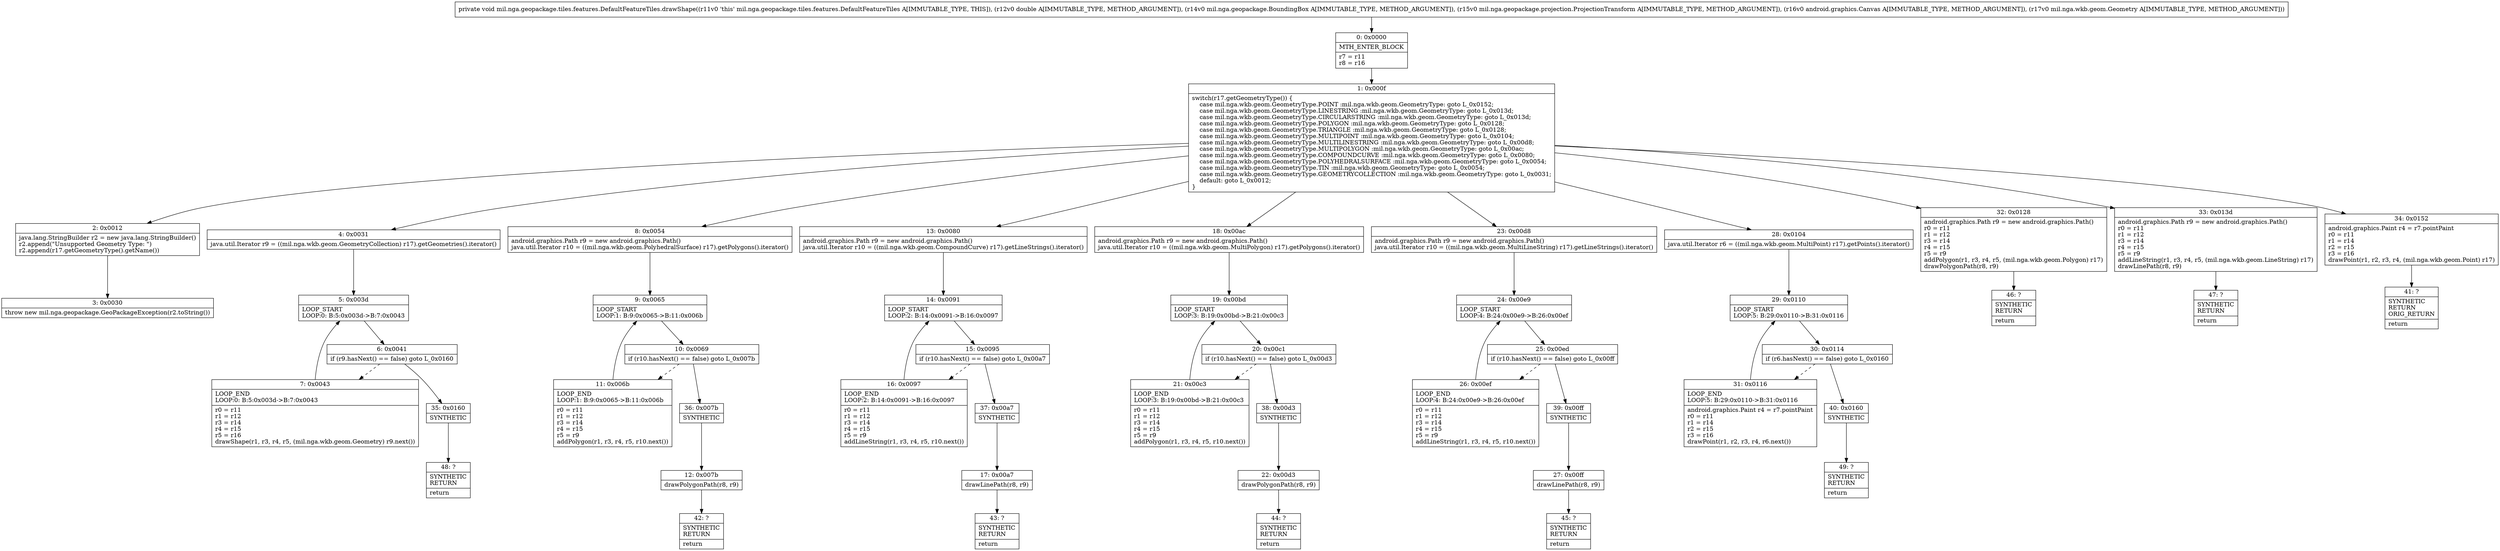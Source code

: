 digraph "CFG formil.nga.geopackage.tiles.features.DefaultFeatureTiles.drawShape(DLmil\/nga\/geopackage\/BoundingBox;Lmil\/nga\/geopackage\/projection\/ProjectionTransform;Landroid\/graphics\/Canvas;Lmil\/nga\/wkb\/geom\/Geometry;)V" {
Node_0 [shape=record,label="{0\:\ 0x0000|MTH_ENTER_BLOCK\l|r7 = r11\lr8 = r16\l}"];
Node_1 [shape=record,label="{1\:\ 0x000f|switch(r17.getGeometryType()) \{\l    case mil.nga.wkb.geom.GeometryType.POINT :mil.nga.wkb.geom.GeometryType: goto L_0x0152;\l    case mil.nga.wkb.geom.GeometryType.LINESTRING :mil.nga.wkb.geom.GeometryType: goto L_0x013d;\l    case mil.nga.wkb.geom.GeometryType.CIRCULARSTRING :mil.nga.wkb.geom.GeometryType: goto L_0x013d;\l    case mil.nga.wkb.geom.GeometryType.POLYGON :mil.nga.wkb.geom.GeometryType: goto L_0x0128;\l    case mil.nga.wkb.geom.GeometryType.TRIANGLE :mil.nga.wkb.geom.GeometryType: goto L_0x0128;\l    case mil.nga.wkb.geom.GeometryType.MULTIPOINT :mil.nga.wkb.geom.GeometryType: goto L_0x0104;\l    case mil.nga.wkb.geom.GeometryType.MULTILINESTRING :mil.nga.wkb.geom.GeometryType: goto L_0x00d8;\l    case mil.nga.wkb.geom.GeometryType.MULTIPOLYGON :mil.nga.wkb.geom.GeometryType: goto L_0x00ac;\l    case mil.nga.wkb.geom.GeometryType.COMPOUNDCURVE :mil.nga.wkb.geom.GeometryType: goto L_0x0080;\l    case mil.nga.wkb.geom.GeometryType.POLYHEDRALSURFACE :mil.nga.wkb.geom.GeometryType: goto L_0x0054;\l    case mil.nga.wkb.geom.GeometryType.TIN :mil.nga.wkb.geom.GeometryType: goto L_0x0054;\l    case mil.nga.wkb.geom.GeometryType.GEOMETRYCOLLECTION :mil.nga.wkb.geom.GeometryType: goto L_0x0031;\l    default: goto L_0x0012;\l\}\l}"];
Node_2 [shape=record,label="{2\:\ 0x0012|java.lang.StringBuilder r2 = new java.lang.StringBuilder()\lr2.append(\"Unsupported Geometry Type: \")\lr2.append(r17.getGeometryType().getName())\l}"];
Node_3 [shape=record,label="{3\:\ 0x0030|throw new mil.nga.geopackage.GeoPackageException(r2.toString())\l}"];
Node_4 [shape=record,label="{4\:\ 0x0031|java.util.Iterator r9 = ((mil.nga.wkb.geom.GeometryCollection) r17).getGeometries().iterator()\l}"];
Node_5 [shape=record,label="{5\:\ 0x003d|LOOP_START\lLOOP:0: B:5:0x003d\-\>B:7:0x0043\l}"];
Node_6 [shape=record,label="{6\:\ 0x0041|if (r9.hasNext() == false) goto L_0x0160\l}"];
Node_7 [shape=record,label="{7\:\ 0x0043|LOOP_END\lLOOP:0: B:5:0x003d\-\>B:7:0x0043\l|r0 = r11\lr1 = r12\lr3 = r14\lr4 = r15\lr5 = r16\ldrawShape(r1, r3, r4, r5, (mil.nga.wkb.geom.Geometry) r9.next())\l}"];
Node_8 [shape=record,label="{8\:\ 0x0054|android.graphics.Path r9 = new android.graphics.Path()\ljava.util.Iterator r10 = ((mil.nga.wkb.geom.PolyhedralSurface) r17).getPolygons().iterator()\l}"];
Node_9 [shape=record,label="{9\:\ 0x0065|LOOP_START\lLOOP:1: B:9:0x0065\-\>B:11:0x006b\l}"];
Node_10 [shape=record,label="{10\:\ 0x0069|if (r10.hasNext() == false) goto L_0x007b\l}"];
Node_11 [shape=record,label="{11\:\ 0x006b|LOOP_END\lLOOP:1: B:9:0x0065\-\>B:11:0x006b\l|r0 = r11\lr1 = r12\lr3 = r14\lr4 = r15\lr5 = r9\laddPolygon(r1, r3, r4, r5, r10.next())\l}"];
Node_12 [shape=record,label="{12\:\ 0x007b|drawPolygonPath(r8, r9)\l}"];
Node_13 [shape=record,label="{13\:\ 0x0080|android.graphics.Path r9 = new android.graphics.Path()\ljava.util.Iterator r10 = ((mil.nga.wkb.geom.CompoundCurve) r17).getLineStrings().iterator()\l}"];
Node_14 [shape=record,label="{14\:\ 0x0091|LOOP_START\lLOOP:2: B:14:0x0091\-\>B:16:0x0097\l}"];
Node_15 [shape=record,label="{15\:\ 0x0095|if (r10.hasNext() == false) goto L_0x00a7\l}"];
Node_16 [shape=record,label="{16\:\ 0x0097|LOOP_END\lLOOP:2: B:14:0x0091\-\>B:16:0x0097\l|r0 = r11\lr1 = r12\lr3 = r14\lr4 = r15\lr5 = r9\laddLineString(r1, r3, r4, r5, r10.next())\l}"];
Node_17 [shape=record,label="{17\:\ 0x00a7|drawLinePath(r8, r9)\l}"];
Node_18 [shape=record,label="{18\:\ 0x00ac|android.graphics.Path r9 = new android.graphics.Path()\ljava.util.Iterator r10 = ((mil.nga.wkb.geom.MultiPolygon) r17).getPolygons().iterator()\l}"];
Node_19 [shape=record,label="{19\:\ 0x00bd|LOOP_START\lLOOP:3: B:19:0x00bd\-\>B:21:0x00c3\l}"];
Node_20 [shape=record,label="{20\:\ 0x00c1|if (r10.hasNext() == false) goto L_0x00d3\l}"];
Node_21 [shape=record,label="{21\:\ 0x00c3|LOOP_END\lLOOP:3: B:19:0x00bd\-\>B:21:0x00c3\l|r0 = r11\lr1 = r12\lr3 = r14\lr4 = r15\lr5 = r9\laddPolygon(r1, r3, r4, r5, r10.next())\l}"];
Node_22 [shape=record,label="{22\:\ 0x00d3|drawPolygonPath(r8, r9)\l}"];
Node_23 [shape=record,label="{23\:\ 0x00d8|android.graphics.Path r9 = new android.graphics.Path()\ljava.util.Iterator r10 = ((mil.nga.wkb.geom.MultiLineString) r17).getLineStrings().iterator()\l}"];
Node_24 [shape=record,label="{24\:\ 0x00e9|LOOP_START\lLOOP:4: B:24:0x00e9\-\>B:26:0x00ef\l}"];
Node_25 [shape=record,label="{25\:\ 0x00ed|if (r10.hasNext() == false) goto L_0x00ff\l}"];
Node_26 [shape=record,label="{26\:\ 0x00ef|LOOP_END\lLOOP:4: B:24:0x00e9\-\>B:26:0x00ef\l|r0 = r11\lr1 = r12\lr3 = r14\lr4 = r15\lr5 = r9\laddLineString(r1, r3, r4, r5, r10.next())\l}"];
Node_27 [shape=record,label="{27\:\ 0x00ff|drawLinePath(r8, r9)\l}"];
Node_28 [shape=record,label="{28\:\ 0x0104|java.util.Iterator r6 = ((mil.nga.wkb.geom.MultiPoint) r17).getPoints().iterator()\l}"];
Node_29 [shape=record,label="{29\:\ 0x0110|LOOP_START\lLOOP:5: B:29:0x0110\-\>B:31:0x0116\l}"];
Node_30 [shape=record,label="{30\:\ 0x0114|if (r6.hasNext() == false) goto L_0x0160\l}"];
Node_31 [shape=record,label="{31\:\ 0x0116|LOOP_END\lLOOP:5: B:29:0x0110\-\>B:31:0x0116\l|android.graphics.Paint r4 = r7.pointPaint\lr0 = r11\lr1 = r14\lr2 = r15\lr3 = r16\ldrawPoint(r1, r2, r3, r4, r6.next())\l}"];
Node_32 [shape=record,label="{32\:\ 0x0128|android.graphics.Path r9 = new android.graphics.Path()\lr0 = r11\lr1 = r12\lr3 = r14\lr4 = r15\lr5 = r9\laddPolygon(r1, r3, r4, r5, (mil.nga.wkb.geom.Polygon) r17)\ldrawPolygonPath(r8, r9)\l}"];
Node_33 [shape=record,label="{33\:\ 0x013d|android.graphics.Path r9 = new android.graphics.Path()\lr0 = r11\lr1 = r12\lr3 = r14\lr4 = r15\lr5 = r9\laddLineString(r1, r3, r4, r5, (mil.nga.wkb.geom.LineString) r17)\ldrawLinePath(r8, r9)\l}"];
Node_34 [shape=record,label="{34\:\ 0x0152|android.graphics.Paint r4 = r7.pointPaint\lr0 = r11\lr1 = r14\lr2 = r15\lr3 = r16\ldrawPoint(r1, r2, r3, r4, (mil.nga.wkb.geom.Point) r17)\l}"];
Node_35 [shape=record,label="{35\:\ 0x0160|SYNTHETIC\l}"];
Node_36 [shape=record,label="{36\:\ 0x007b|SYNTHETIC\l}"];
Node_37 [shape=record,label="{37\:\ 0x00a7|SYNTHETIC\l}"];
Node_38 [shape=record,label="{38\:\ 0x00d3|SYNTHETIC\l}"];
Node_39 [shape=record,label="{39\:\ 0x00ff|SYNTHETIC\l}"];
Node_40 [shape=record,label="{40\:\ 0x0160|SYNTHETIC\l}"];
Node_41 [shape=record,label="{41\:\ ?|SYNTHETIC\lRETURN\lORIG_RETURN\l|return\l}"];
Node_42 [shape=record,label="{42\:\ ?|SYNTHETIC\lRETURN\l|return\l}"];
Node_43 [shape=record,label="{43\:\ ?|SYNTHETIC\lRETURN\l|return\l}"];
Node_44 [shape=record,label="{44\:\ ?|SYNTHETIC\lRETURN\l|return\l}"];
Node_45 [shape=record,label="{45\:\ ?|SYNTHETIC\lRETURN\l|return\l}"];
Node_46 [shape=record,label="{46\:\ ?|SYNTHETIC\lRETURN\l|return\l}"];
Node_47 [shape=record,label="{47\:\ ?|SYNTHETIC\lRETURN\l|return\l}"];
Node_48 [shape=record,label="{48\:\ ?|SYNTHETIC\lRETURN\l|return\l}"];
Node_49 [shape=record,label="{49\:\ ?|SYNTHETIC\lRETURN\l|return\l}"];
MethodNode[shape=record,label="{private void mil.nga.geopackage.tiles.features.DefaultFeatureTiles.drawShape((r11v0 'this' mil.nga.geopackage.tiles.features.DefaultFeatureTiles A[IMMUTABLE_TYPE, THIS]), (r12v0 double A[IMMUTABLE_TYPE, METHOD_ARGUMENT]), (r14v0 mil.nga.geopackage.BoundingBox A[IMMUTABLE_TYPE, METHOD_ARGUMENT]), (r15v0 mil.nga.geopackage.projection.ProjectionTransform A[IMMUTABLE_TYPE, METHOD_ARGUMENT]), (r16v0 android.graphics.Canvas A[IMMUTABLE_TYPE, METHOD_ARGUMENT]), (r17v0 mil.nga.wkb.geom.Geometry A[IMMUTABLE_TYPE, METHOD_ARGUMENT])) }"];
MethodNode -> Node_0;
Node_0 -> Node_1;
Node_1 -> Node_2;
Node_1 -> Node_4;
Node_1 -> Node_8;
Node_1 -> Node_13;
Node_1 -> Node_18;
Node_1 -> Node_23;
Node_1 -> Node_28;
Node_1 -> Node_32;
Node_1 -> Node_33;
Node_1 -> Node_34;
Node_2 -> Node_3;
Node_4 -> Node_5;
Node_5 -> Node_6;
Node_6 -> Node_7[style=dashed];
Node_6 -> Node_35;
Node_7 -> Node_5;
Node_8 -> Node_9;
Node_9 -> Node_10;
Node_10 -> Node_11[style=dashed];
Node_10 -> Node_36;
Node_11 -> Node_9;
Node_12 -> Node_42;
Node_13 -> Node_14;
Node_14 -> Node_15;
Node_15 -> Node_16[style=dashed];
Node_15 -> Node_37;
Node_16 -> Node_14;
Node_17 -> Node_43;
Node_18 -> Node_19;
Node_19 -> Node_20;
Node_20 -> Node_21[style=dashed];
Node_20 -> Node_38;
Node_21 -> Node_19;
Node_22 -> Node_44;
Node_23 -> Node_24;
Node_24 -> Node_25;
Node_25 -> Node_26[style=dashed];
Node_25 -> Node_39;
Node_26 -> Node_24;
Node_27 -> Node_45;
Node_28 -> Node_29;
Node_29 -> Node_30;
Node_30 -> Node_31[style=dashed];
Node_30 -> Node_40;
Node_31 -> Node_29;
Node_32 -> Node_46;
Node_33 -> Node_47;
Node_34 -> Node_41;
Node_35 -> Node_48;
Node_36 -> Node_12;
Node_37 -> Node_17;
Node_38 -> Node_22;
Node_39 -> Node_27;
Node_40 -> Node_49;
}

